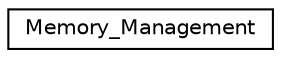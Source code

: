digraph "Graphical Class Hierarchy"
{
 // LATEX_PDF_SIZE
  edge [fontname="Helvetica",fontsize="10",labelfontname="Helvetica",labelfontsize="10"];
  node [fontname="Helvetica",fontsize="10",shape=record];
  rankdir="LR";
  Node0 [label="Memory_Management",height=0.2,width=0.4,color="black", fillcolor="white", style="filled",URL="$class_memory___management.html",tooltip=" "];
}
